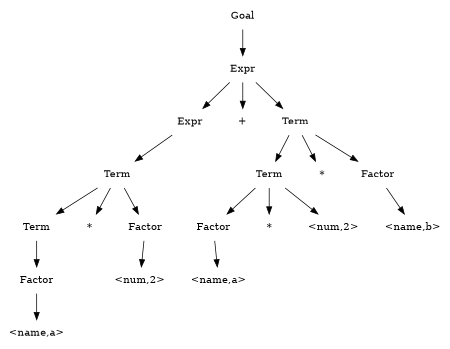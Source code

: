 digraph parsetree {
    size="3,3"
    node [shape = plaintext];
    e1 [label = "Expr"];
    e2 [label = "Expr"];
    t2 [label = "Term"];
    t3 [label = "Term"];
    t4 [label = "Term"];
    t5 [label = "Term"];
    f1 [label = "Factor"];
    f2 [label = "Factor"];
    f3 [label = "Factor"];
    f4 [label = "Factor"];
    mal1 [label = "*"];
    mal2 [label = "*"];
    mal3 [label = "*"];
    namea1 [label = "<name,a>"]
    namea2 [label = "<name,a>"]
    num21 [label = "<num,2>"]
    num22 [label = "<num,2>"]
    Goal -> e1
    e1 -> e2
    e1 -> "+"
    e2 -> t2
    t2 -> t3
    t3 -> f1
    f1 -> namea1
    t2 -> mal1
    t2 -> f2
    f2 -> num21
    e1 -> t4
    t4 -> t5
    t5 -> f3
    f3 -> namea2
    t4 -> mal2
    t4 -> f4
    t5 -> mal3
    f4 -> "<name,b>"
    t5 -> num22
    { rank=same; e2 -> "+" -> t4 [style=invis]}
    { rank=same; t3 -> mal1 -> f2 [style=invis]}
    { rank=same; t5 -> mal2 -> f4 [style=invis]}
}
